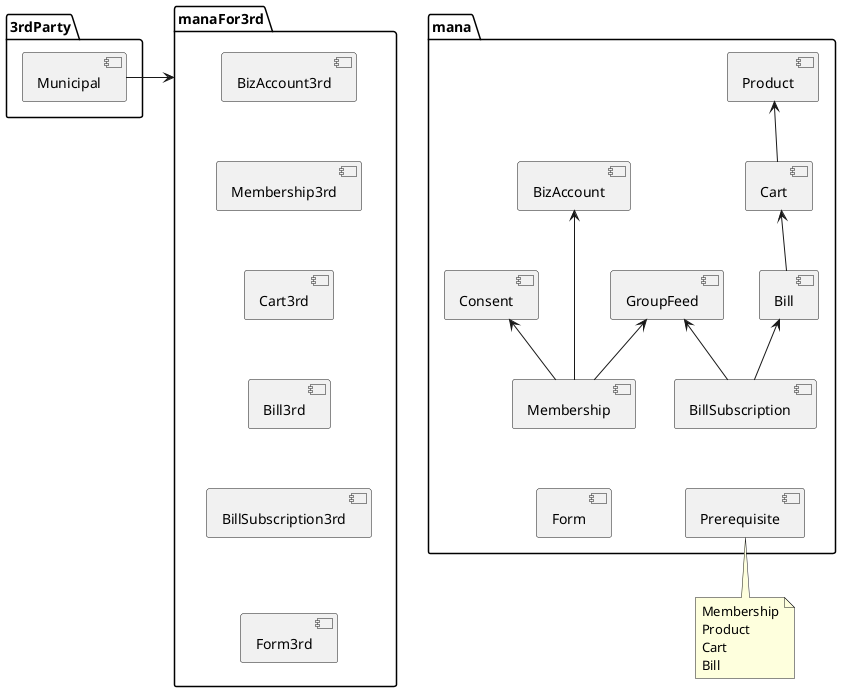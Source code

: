 @startuml module

package mana {
    [BizAccount]
    [Membership]
    [BillSubscription]
    [Product]
    [Cart]
    [Bill]
    [GroupFeed]
    [Consent]
    [Form]
    [Prerequisite]
}

package manaFor3rd {
    [BizAccount3rd]
    [Membership3rd]
    [Cart3rd]
    [Bill3rd]
    [BillSubscription3rd]
    [Form3rd]
}
[BizAccount3rd] -[hidden]->[Membership3rd]
[Membership3rd] -[hidden]->[Cart3rd]
[Cart3rd] -[hidden]->[Bill3rd]
[Bill3rd] -[hidden]->[BillSubscription3rd]
[BillSubscription3rd] -[hidden]->[Form3rd]

package 3rdParty {
    [Municipal]
}

[BizAccount] <--- [Membership]
[Bill] <-- [BillSubscription]
[GroupFeed] <-- [BillSubscription]
[Product] <-- [Cart]
[Cart] <-- [Bill]
[GroupFeed] <-- [Membership]
[Consent] <-- [Membership]
[Membership] <-[hidden]- [Form]
[BillSubscription] <-[hidden]- [Prerequisite]

note bottom of [Prerequisite]
    Membership
    Product
    Cart
    Bill
end note

[Municipal] -> manaFor3rd

@enduml